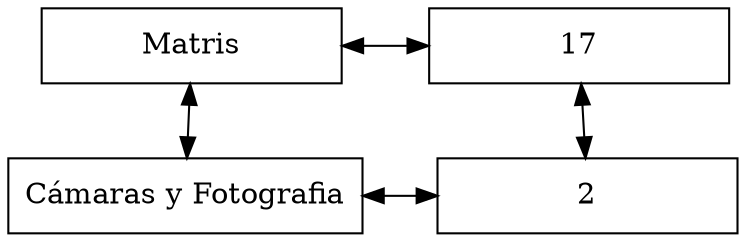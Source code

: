 digraph { 
rankdir = TB; 
node [shape=rectangle, height=0.5, width=2] 
graph[ nodesep = 0.5] 
Matris[label="Matris"] 
nodo17 [label="17"] 
nodoCámaras_y_Fotografia [label="Cámaras y Fotografia"] 
Matris -> nodo17 [dir=both] 
Matris -> nodoCámaras_y_Fotografia [dir=both] 
nodo0y0[label="2"] 
nodo17 -> nodo0y0[dir=both] 
nodoCámaras_y_Fotografia -> nodo0y0[constraint=false, dir=both] 
{ rank=same; Matris; nodo17} 
{ rank=same;nodoCámaras_y_Fotografia;nodo0y0} 
}